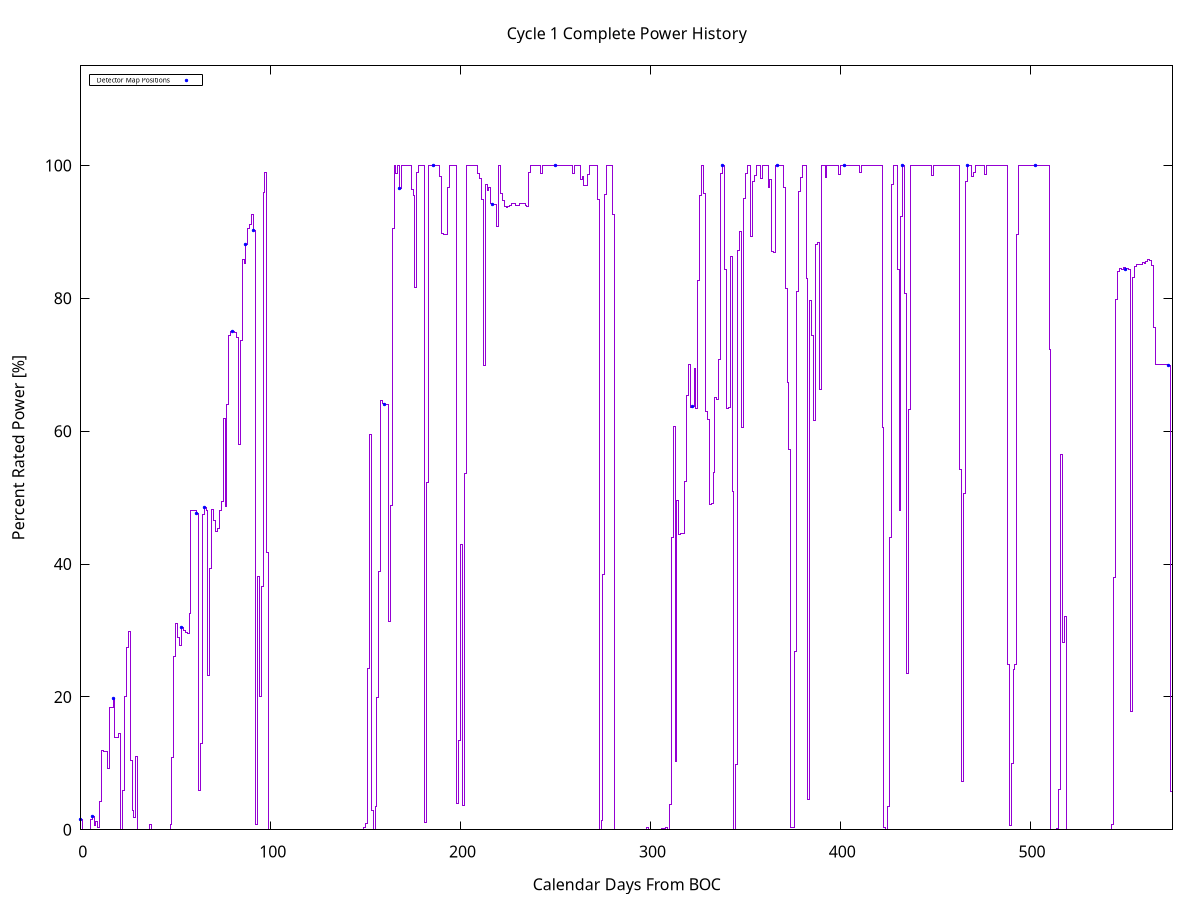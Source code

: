 set terminal pdf
set key noautotitle font ",5" box top left width -2
set title 'Cycle 1 Complete Power History'
set output 'cycle1.pdf'
set xrange [0.0:575.0]
set yrange [0:115]
set xlabel 'Calendar Days From BOC'
set ylabel 'Percent Rated Power [%]'
plot '-' using 1:2 with steps, '-' using 1:2 with points title 'Detector Map Positions' pt 7 lc rgb "blue" ps 0.4
0.0 1.598205
1.0 0.0
2.0 0.0
3.0 0.0
4.0 0.0
5.0 1.525355
6.0 1.99135
7.0 0.6898523
8.0 1.281925
9.0 0.2943523
10.0 4.23386
11.0 11.97187
12.0 11.73
14.0 9.171273
15.0 18.41759
17.0 19.81665
18.0 13.9005
20.0 14.43885
21.0 0.0
22.0 5.938501
23.0 20.01193
24.0 27.43808
25.0 29.822
26.0 10.39601
27.0 2.974145
28.0 1.782045
29.0 10.95948
30.0 0.0
31.0 0.0
32.0 0.0
33.0 0.0
34.0 0.0
35.0 0.0
36.0 0.7329198
37.0 0.0
40.0 0.0
41.0 0.0
44.0 0.0
45.0 0.0
46.0 0.0
47.0 0.7483967
48.0 10.81562
49.0 26.01002
50.0 31.04997
51.0 28.97725
52.0 27.73991
53.0 30.51975
54.0 30.05231
55.0 29.63219
56.0 29.5247
57.0 32.51305
58.0 48.02448
59.0 48.06892
60.0 47.99367
61.0 47.56118
62.0 5.857397
63.0 12.93516
64.0 47.394
65.0 48.53383
66.0 48.0434
67.0 23.20405
68.0 39.33459
69.0 48.18467
70.0 46.56192
71.0 44.89457
72.0 45.31305
73.0 48.04033
74.0 49.42733
75.0 61.86532
76.0 48.67527
77.0 63.97869
78.0 74.45881
79.0 74.9779
80.0 74.9779
81.0 74.8779
82.0 74.10209
83.0 57.92496
84.0 73.65544
85.0 85.9185
86.0 85.24719
87.0 88.05773
88.0 90.56831
89.0 91.11437
90.0 92.57048
91.0 90.2395
92.0 0.7391398
93.0 38.13273
94.0 20.08104
95.0 36.62518
96.0 95.98182
97.0 98.98721
98.0 41.77224
99.0 0.0
109.0 0.0
110.0 0.0
111.0 0.0
112.0 0.0
113.0 0.0
114.0 0.0
115.0 0.0
116.0 0.0
117.0 0.0
118.0 0.0
119.0 0.0
120.0 0.0
121.0 0.0
122.0 0.0
123.0 0.0
124.0 0.0
125.0 0.0
126.0 0.0
127.0 0.0
128.0 0.0
129.0 0.0
130.0 0.0
131.0 0.0
132.0 0.0
133.0 0.0
134.0 0.0
135.0 0.0
136.0 0.0
137.0 0.0
138.0 0.0
139.0 0.0
140.0 0.0
141.0 0.0
142.0 0.0
143.0 0.0
144.0 0.0
145.0 0.0
146.0 0.0
147.0 0.0
148.0 0.0
149.0 0.3006584
150.0 0.9761743
151.0 24.21784
152.0 59.47511
153.0 2.952592
154.0 0.0
155.0 3.547795
156.0 19.8735
157.0 38.82519
158.0 64.64112
159.0 64.15624
160.0 63.97426
161.0 64.09499
162.0 31.40087
163.0 48.88891
164.0 90.55626
165.0 100.0
166.0 98.82449
167.0 100.0
168.0 96.49099
169.0 100.0
170.0 100.0
171.0 100.0
172.0 100.0
173.0 100.0
174.0 96.46134
175.0 95.41942
176.0 81.7012
177.0 98.94163
178.0 100.0
179.0 100.0
180.0 100.0
181.0 1.129601
182.0 52.31041
183.0 100.0
184.0 100.0
185.0 100.0
186.0 100.0
187.0 100.0
188.0 100.0
189.0 98.37404
190.0 89.69978
191.0 89.60547
192.0 89.58149
193.0 96.70304
194.0 100.0
195.0 100.0
196.0 100.0
197.0 100.0
198.0 3.976114
199.0 13.40937
200.0 42.87169
201.0 3.728791
202.0 53.61765
203.0 100.0
204.0 100.0
205.0 100.0
206.0 100.0
207.0 100.0
208.0 100.0
209.0 98.82697
210.0 97.99691
211.0 94.94839
212.0 69.84204
213.0 97.17027
214.0 96.23226
215.0 96.76216
216.0 94.28584
217.0 94.10001
218.0 94.07471
219.0 90.81166
220.0 100.0
221.0 95.80616
222.0 94.67184
223.0 93.86022
224.0 93.74527
225.0 93.8454
226.0 93.98118
227.0 94.29606
228.0 94.23485
229.0 94.04937
230.0 93.95251
231.0 94.2846
232.0 94.27705
233.0 94.27705
234.0 94.03657
235.0 93.90402
236.0 98.9791
237.0 100.0
238.0 100.0
239.0 100.0
240.0 100.0
241.0 100.0
242.0 98.81778
243.0 100.0
244.0 100.0
245.0 100.0
246.0 100.0
247.0 100.0
248.0 100.0
249.0 100.0
250.0 100.0
251.0 100.0
252.0 100.0
253.0 100.0
254.0 100.0
255.0 100.0
256.0 100.0
257.0 100.0
258.0 100.0
259.0 98.78414
260.0 100.0
261.0 100.0
262.0 100.0
263.0 97.85418
264.0 98.37626
265.0 96.94633
266.0 96.94795
267.0 98.6559
268.0 100.0
269.0 100.0
270.0 100.0
271.0 100.0
272.0 94.90714
273.0 0.0
274.0 1.452518
275.0 38.46955
276.0 95.68646
277.0 100.0
278.0 100.0
279.0 100.0
280.0 92.6701
281.0 0.0
293.0 0.0
294.0 0.0
295.0 0.0
296.0 0.0
297.0 0.0
298.0 0.2956047
299.0 0.0
300.0 0.0
301.0 0.0
302.0 0.0
303.0 0.0
304.0 0.0
305.0 0.0
306.0 0.2171623
307.0 0.2155666
308.0 0.3187694
309.0 0.0
310.0 3.73967
311.0 44.04789
312.0 60.67588
313.0 10.27652
314.0 49.60738
315.0 44.51148
316.0 44.56067
317.0 44.64021
318.0 52.38763
319.0 65.35759
320.0 69.99208
321.0 63.58377
322.0 63.76304
323.0 69.50335
324.0 63.39916
325.0 82.67466
326.0 95.47998
327.0 100.0
328.0 95.82939
329.0 62.96666
330.0 61.83559
331.0 48.94417
332.0 49.11927
333.0 53.71113
334.0 65.02349
335.0 64.82464
336.0 70.7858
337.0 98.8334
338.0 100.0
339.0 84.31317
340.0 63.39652
341.0 63.50915
342.0 86.33076
343.0 50.97948
344.0 0.0
345.0 9.830309
346.0 87.27898
347.0 90.12903
348.0 60.50211
349.0 95.08251
350.0 98.80385
351.0 100.0
352.0 100.0
353.0 89.31088
354.0 97.57434
355.0 98.55468
356.0 100.0
357.0 100.0
358.0 98.11169
359.0 100.0
360.0 100.0
361.0 100.0
362.0 96.67578
363.0 97.90964
364.0 87.08882
365.0 86.84571
366.0 100.0
367.0 100.0
368.0 100.0
369.0 100.0
370.0 96.71779
371.0 81.41105
372.0 67.32294
373.0 57.28767
374.0 0.3227999
375.0 0.3327006
376.0 26.86367
377.0 81.08949
378.0 96.10172
379.0 98.2148
380.0 100.0
381.0 100.0
382.0 83.04613
383.0 4.580597
384.0 79.64319
385.0 74.34974
386.0 61.61818
387.0 88.12382
388.0 88.46412
389.0 66.25931
390.0 100.0
391.0 100.0
392.0 98.16981
393.0 100.0
394.0 100.0
395.0 100.0
396.0 100.0
397.0 100.0
398.0 100.0
399.0 98.63324
400.0 100.0
401.0 100.0
402.0 100.0
403.0 100.0
404.0 100.0
405.0 100.0
406.0 100.0
407.0 100.0
408.0 100.0
409.0 100.0
410.0 98.87892
411.0 100.0
412.0 100.0
413.0 100.0
414.0 100.0
415.0 100.0
416.0 100.0
417.0 100.0
418.0 100.0
419.0 100.0
420.0 100.0
421.0 100.0
422.0 60.5432
423.0 0.3918996
424.0 0.0
425.0 3.494577
426.0 43.93417
427.0 97.20214
428.0 100.0
429.0 100.0
430.0 84.31916
431.0 48.11786
432.0 92.29239
433.0 100.0
434.0 80.78107
435.0 23.55258
436.0 63.34274
437.0 100.0
438.0 100.0
439.0 100.0
440.0 100.0
441.0 100.0
442.0 100.0
443.0 100.0
444.0 100.0
445.0 100.0
446.0 100.0
447.0 100.0
448.0 98.54513
449.0 100.0
450.0 100.0
451.0 100.0
452.0 100.0
453.0 100.0
454.0 100.0
455.0 100.0
456.0 100.0
457.0 100.0
458.0 100.0
459.0 100.0
460.0 100.0
461.0 100.0
462.0 100.0
463.0 54.25467
464.0 7.305957
465.0 50.61584
466.0 97.55055
467.0 100.0
468.0 100.0
469.0 98.41926
470.0 98.90977
471.0 100.0
472.0 100.0
473.0 100.0
474.0 100.0
475.0 100.0
476.0 98.58791
477.0 100.0
478.0 100.0
479.0 100.0
480.0 100.0
481.0 100.0
482.0 100.0
483.0 100.0
484.0 100.0
485.0 100.0
486.0 100.0
487.0 100.0
488.0 24.88892
489.0 0.6542093
490.0 10.04775
491.0 24.08373
492.0 24.91627
493.0 89.66171
494.0 100.0
495.0 100.0
496.0 100.0
497.0 100.0
498.0 100.0
499.0 100.0
500.0 100.0
501.0 100.0
502.0 100.0
503.0 100.0
504.0 100.0
505.0 100.0
506.0 100.0
509.0 100.0
510.0 72.23968
511.0 0.0
512.0 0.0
513.0 0.0
514.0 0.2515826
515.0 6.078875
516.0 56.49043
517.0 28.24441
518.0 32.17878
519.0 0.0
535.0 0.0
536.0 0.0
537.0 0.0
538.0 0.0
539.0 0.0
540.0 0.0
541.0 0.0
542.0 0.0
543.0 0.8671991
544.0 37.92946
545.0 79.81525
546.0 84.06801
547.0 84.50128
548.0 84.41559
549.0 84.65971
550.0 84.38561
551.0 84.4881
552.0 84.30832
553.0 17.87034
554.0 83.14645
555.0 84.85286
556.0 85.14437
557.0 85.15329
558.0 85.16191
559.0 85.40618
560.0 85.27318
561.0 85.5179
562.0 85.85686
563.0 85.72363
564.0 84.97802
565.0 75.64923
566.0 70.0
567.0 70.0
573.0 69.93722
574.0 5.705946
575.0 0.0
end
0.0 1.598205
6.0 1.99135
17.0 19.81665
53.0 30.51975
61.0 47.56118
65.0 48.53383
80.0 74.9779
87.0 88.05773
91.0 90.2395
160.0 63.97426
168.0 96.49099
186.0 100.0
217.0 94.10001
250.0 100.0
322.0 63.76304
338.0 100.0
367.0 100.0
402.0 100.0
433.0 100.0
467.0 100.0
503.0 100.0
550.0 84.38561
573.0 69.93722
